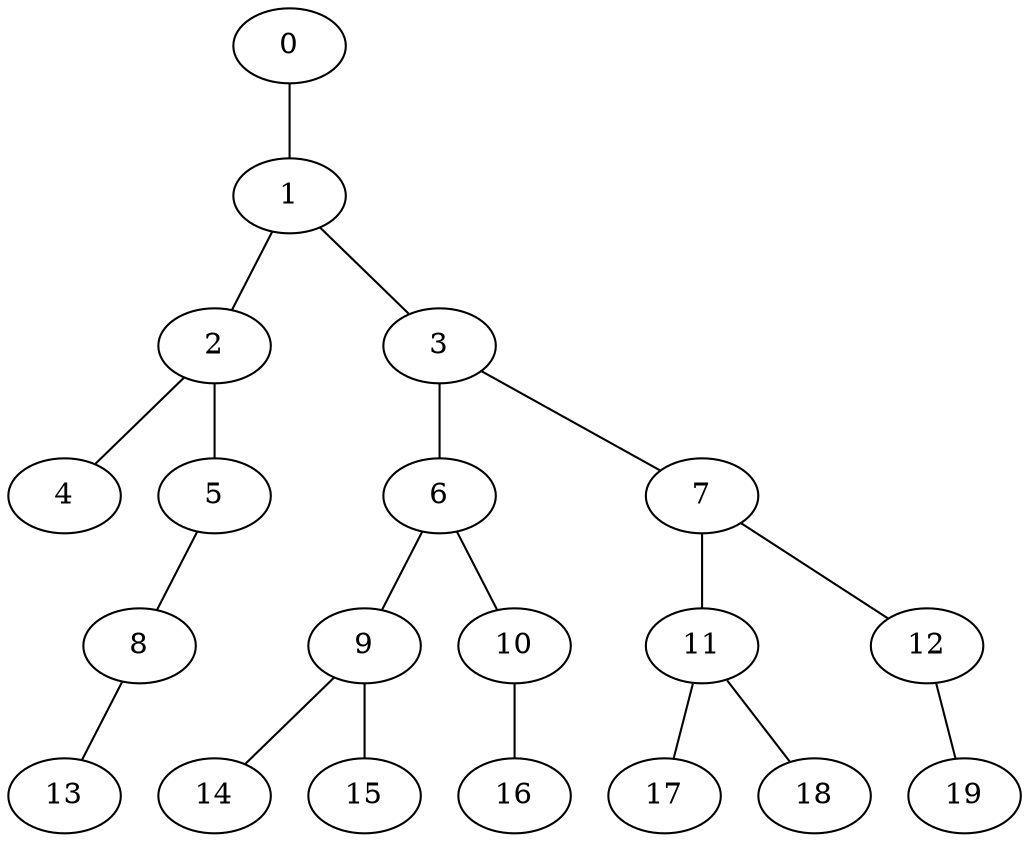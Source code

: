
graph graphname {
    0 -- 1
1 -- 2
1 -- 3
2 -- 4
2 -- 5
3 -- 6
3 -- 7
5 -- 8
6 -- 9
6 -- 10
7 -- 11
7 -- 12
8 -- 13
9 -- 14
9 -- 15
10 -- 16
11 -- 17
11 -- 18
12 -- 19

}
